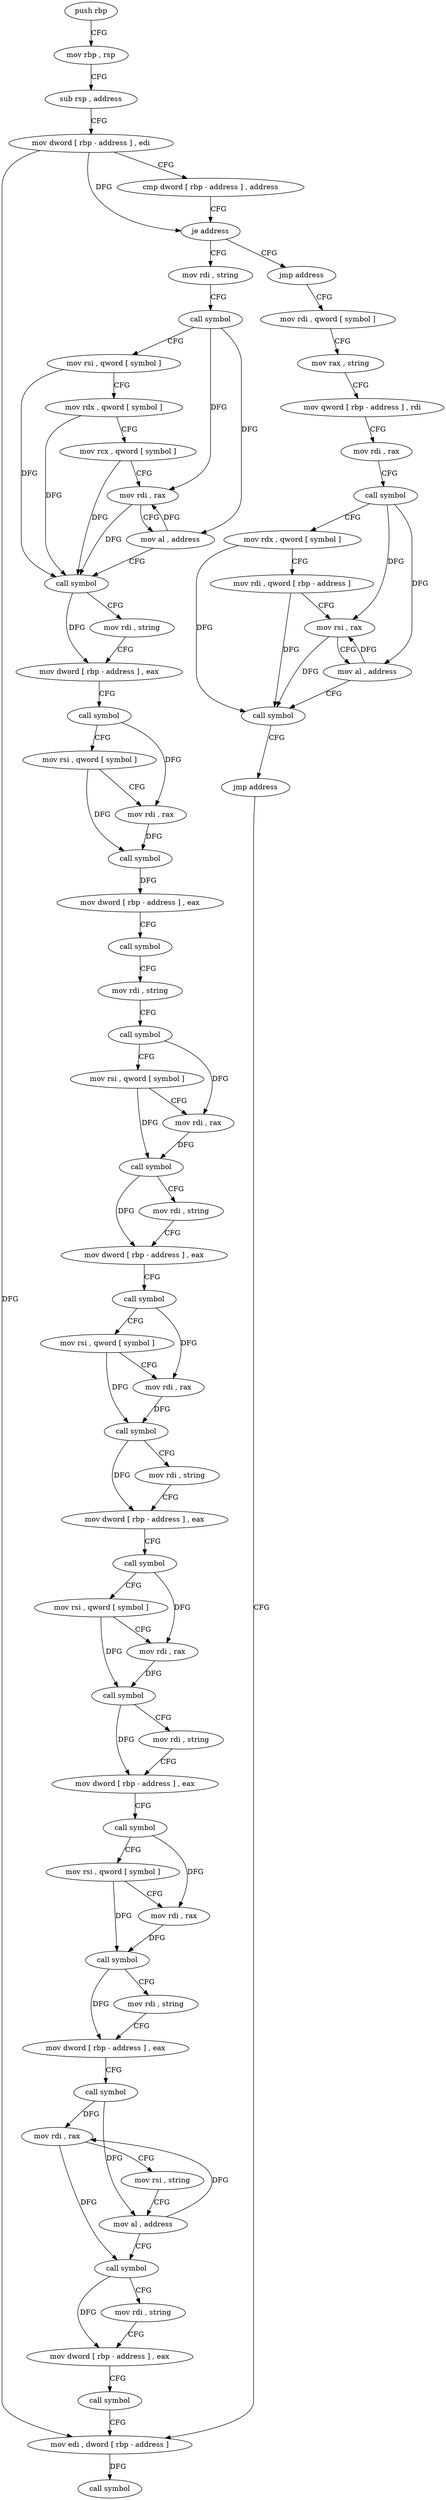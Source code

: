 digraph "func" {
"4199936" [label = "push rbp" ]
"4199937" [label = "mov rbp , rsp" ]
"4199940" [label = "sub rsp , address" ]
"4199944" [label = "mov dword [ rbp - address ] , edi" ]
"4199947" [label = "cmp dword [ rbp - address ] , address" ]
"4199951" [label = "je address" ]
"4200019" [label = "mov rdi , string" ]
"4199957" [label = "jmp address" ]
"4200029" [label = "call symbol" ]
"4200034" [label = "mov rsi , qword [ symbol ]" ]
"4200042" [label = "mov rdx , qword [ symbol ]" ]
"4200050" [label = "mov rcx , qword [ symbol ]" ]
"4200058" [label = "mov rdi , rax" ]
"4200061" [label = "mov al , address" ]
"4200063" [label = "call symbol" ]
"4200068" [label = "mov rdi , string" ]
"4200078" [label = "mov dword [ rbp - address ] , eax" ]
"4200081" [label = "call symbol" ]
"4200086" [label = "mov rsi , qword [ symbol ]" ]
"4200094" [label = "mov rdi , rax" ]
"4200097" [label = "call symbol" ]
"4200102" [label = "mov dword [ rbp - address ] , eax" ]
"4200105" [label = "call symbol" ]
"4200110" [label = "mov rdi , string" ]
"4200120" [label = "call symbol" ]
"4200125" [label = "mov rsi , qword [ symbol ]" ]
"4200133" [label = "mov rdi , rax" ]
"4200136" [label = "call symbol" ]
"4200141" [label = "mov rdi , string" ]
"4200151" [label = "mov dword [ rbp - address ] , eax" ]
"4200154" [label = "call symbol" ]
"4200159" [label = "mov rsi , qword [ symbol ]" ]
"4200167" [label = "mov rdi , rax" ]
"4200170" [label = "call symbol" ]
"4200175" [label = "mov rdi , string" ]
"4200185" [label = "mov dword [ rbp - address ] , eax" ]
"4200188" [label = "call symbol" ]
"4200193" [label = "mov rsi , qword [ symbol ]" ]
"4200201" [label = "mov rdi , rax" ]
"4200204" [label = "call symbol" ]
"4200209" [label = "mov rdi , string" ]
"4200219" [label = "mov dword [ rbp - address ] , eax" ]
"4200222" [label = "call symbol" ]
"4200227" [label = "mov rsi , qword [ symbol ]" ]
"4200235" [label = "mov rdi , rax" ]
"4200238" [label = "call symbol" ]
"4200243" [label = "mov rdi , string" ]
"4200253" [label = "mov dword [ rbp - address ] , eax" ]
"4200256" [label = "call symbol" ]
"4200261" [label = "mov rdi , rax" ]
"4200264" [label = "mov rsi , string" ]
"4200274" [label = "mov al , address" ]
"4200276" [label = "call symbol" ]
"4200281" [label = "mov rdi , string" ]
"4200291" [label = "mov dword [ rbp - address ] , eax" ]
"4200294" [label = "call symbol" ]
"4200299" [label = "mov edi , dword [ rbp - address ]" ]
"4199962" [label = "mov rdi , qword [ symbol ]" ]
"4199970" [label = "mov rax , string" ]
"4199980" [label = "mov qword [ rbp - address ] , rdi" ]
"4199984" [label = "mov rdi , rax" ]
"4199987" [label = "call symbol" ]
"4199992" [label = "mov rdx , qword [ symbol ]" ]
"4200000" [label = "mov rdi , qword [ rbp - address ]" ]
"4200004" [label = "mov rsi , rax" ]
"4200007" [label = "mov al , address" ]
"4200009" [label = "call symbol" ]
"4200014" [label = "jmp address" ]
"4200302" [label = "call symbol" ]
"4199936" -> "4199937" [ label = "CFG" ]
"4199937" -> "4199940" [ label = "CFG" ]
"4199940" -> "4199944" [ label = "CFG" ]
"4199944" -> "4199947" [ label = "CFG" ]
"4199944" -> "4199951" [ label = "DFG" ]
"4199944" -> "4200299" [ label = "DFG" ]
"4199947" -> "4199951" [ label = "CFG" ]
"4199951" -> "4200019" [ label = "CFG" ]
"4199951" -> "4199957" [ label = "CFG" ]
"4200019" -> "4200029" [ label = "CFG" ]
"4199957" -> "4199962" [ label = "CFG" ]
"4200029" -> "4200034" [ label = "CFG" ]
"4200029" -> "4200058" [ label = "DFG" ]
"4200029" -> "4200061" [ label = "DFG" ]
"4200034" -> "4200042" [ label = "CFG" ]
"4200034" -> "4200063" [ label = "DFG" ]
"4200042" -> "4200050" [ label = "CFG" ]
"4200042" -> "4200063" [ label = "DFG" ]
"4200050" -> "4200058" [ label = "CFG" ]
"4200050" -> "4200063" [ label = "DFG" ]
"4200058" -> "4200061" [ label = "CFG" ]
"4200058" -> "4200063" [ label = "DFG" ]
"4200061" -> "4200063" [ label = "CFG" ]
"4200061" -> "4200058" [ label = "DFG" ]
"4200063" -> "4200068" [ label = "CFG" ]
"4200063" -> "4200078" [ label = "DFG" ]
"4200068" -> "4200078" [ label = "CFG" ]
"4200078" -> "4200081" [ label = "CFG" ]
"4200081" -> "4200086" [ label = "CFG" ]
"4200081" -> "4200094" [ label = "DFG" ]
"4200086" -> "4200094" [ label = "CFG" ]
"4200086" -> "4200097" [ label = "DFG" ]
"4200094" -> "4200097" [ label = "DFG" ]
"4200097" -> "4200102" [ label = "DFG" ]
"4200102" -> "4200105" [ label = "CFG" ]
"4200105" -> "4200110" [ label = "CFG" ]
"4200110" -> "4200120" [ label = "CFG" ]
"4200120" -> "4200125" [ label = "CFG" ]
"4200120" -> "4200133" [ label = "DFG" ]
"4200125" -> "4200133" [ label = "CFG" ]
"4200125" -> "4200136" [ label = "DFG" ]
"4200133" -> "4200136" [ label = "DFG" ]
"4200136" -> "4200141" [ label = "CFG" ]
"4200136" -> "4200151" [ label = "DFG" ]
"4200141" -> "4200151" [ label = "CFG" ]
"4200151" -> "4200154" [ label = "CFG" ]
"4200154" -> "4200159" [ label = "CFG" ]
"4200154" -> "4200167" [ label = "DFG" ]
"4200159" -> "4200167" [ label = "CFG" ]
"4200159" -> "4200170" [ label = "DFG" ]
"4200167" -> "4200170" [ label = "DFG" ]
"4200170" -> "4200175" [ label = "CFG" ]
"4200170" -> "4200185" [ label = "DFG" ]
"4200175" -> "4200185" [ label = "CFG" ]
"4200185" -> "4200188" [ label = "CFG" ]
"4200188" -> "4200193" [ label = "CFG" ]
"4200188" -> "4200201" [ label = "DFG" ]
"4200193" -> "4200201" [ label = "CFG" ]
"4200193" -> "4200204" [ label = "DFG" ]
"4200201" -> "4200204" [ label = "DFG" ]
"4200204" -> "4200209" [ label = "CFG" ]
"4200204" -> "4200219" [ label = "DFG" ]
"4200209" -> "4200219" [ label = "CFG" ]
"4200219" -> "4200222" [ label = "CFG" ]
"4200222" -> "4200227" [ label = "CFG" ]
"4200222" -> "4200235" [ label = "DFG" ]
"4200227" -> "4200235" [ label = "CFG" ]
"4200227" -> "4200238" [ label = "DFG" ]
"4200235" -> "4200238" [ label = "DFG" ]
"4200238" -> "4200243" [ label = "CFG" ]
"4200238" -> "4200253" [ label = "DFG" ]
"4200243" -> "4200253" [ label = "CFG" ]
"4200253" -> "4200256" [ label = "CFG" ]
"4200256" -> "4200261" [ label = "DFG" ]
"4200256" -> "4200274" [ label = "DFG" ]
"4200261" -> "4200264" [ label = "CFG" ]
"4200261" -> "4200276" [ label = "DFG" ]
"4200264" -> "4200274" [ label = "CFG" ]
"4200274" -> "4200276" [ label = "CFG" ]
"4200274" -> "4200261" [ label = "DFG" ]
"4200276" -> "4200281" [ label = "CFG" ]
"4200276" -> "4200291" [ label = "DFG" ]
"4200281" -> "4200291" [ label = "CFG" ]
"4200291" -> "4200294" [ label = "CFG" ]
"4200294" -> "4200299" [ label = "CFG" ]
"4200299" -> "4200302" [ label = "DFG" ]
"4199962" -> "4199970" [ label = "CFG" ]
"4199970" -> "4199980" [ label = "CFG" ]
"4199980" -> "4199984" [ label = "CFG" ]
"4199984" -> "4199987" [ label = "CFG" ]
"4199987" -> "4199992" [ label = "CFG" ]
"4199987" -> "4200004" [ label = "DFG" ]
"4199987" -> "4200007" [ label = "DFG" ]
"4199992" -> "4200000" [ label = "CFG" ]
"4199992" -> "4200009" [ label = "DFG" ]
"4200000" -> "4200004" [ label = "CFG" ]
"4200000" -> "4200009" [ label = "DFG" ]
"4200004" -> "4200007" [ label = "CFG" ]
"4200004" -> "4200009" [ label = "DFG" ]
"4200007" -> "4200009" [ label = "CFG" ]
"4200007" -> "4200004" [ label = "DFG" ]
"4200009" -> "4200014" [ label = "CFG" ]
"4200014" -> "4200299" [ label = "CFG" ]
}
